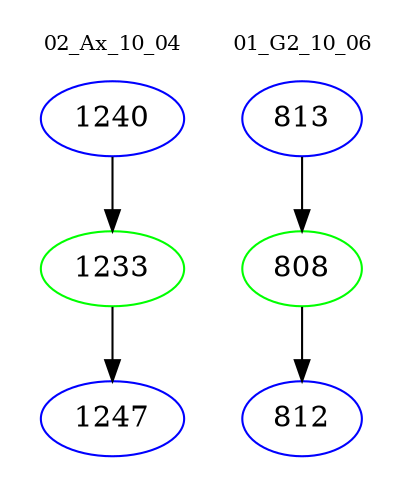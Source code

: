 digraph{
subgraph cluster_0 {
color = white
label = "02_Ax_10_04";
fontsize=10;
T0_1240 [label="1240", color="blue"]
T0_1240 -> T0_1233 [color="black"]
T0_1233 [label="1233", color="green"]
T0_1233 -> T0_1247 [color="black"]
T0_1247 [label="1247", color="blue"]
}
subgraph cluster_1 {
color = white
label = "01_G2_10_06";
fontsize=10;
T1_813 [label="813", color="blue"]
T1_813 -> T1_808 [color="black"]
T1_808 [label="808", color="green"]
T1_808 -> T1_812 [color="black"]
T1_812 [label="812", color="blue"]
}
}
